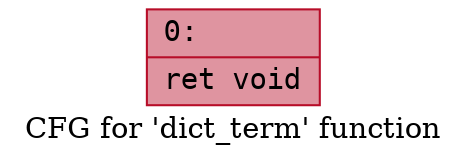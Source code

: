 digraph "CFG for 'dict_term' function" {
	label="CFG for 'dict_term' function";

	Node0x600002ad9fe0 [shape=record,color="#b70d28ff", style=filled, fillcolor="#b70d2870" fontname="Courier",label="{0:\l|  ret void\l}"];
}
